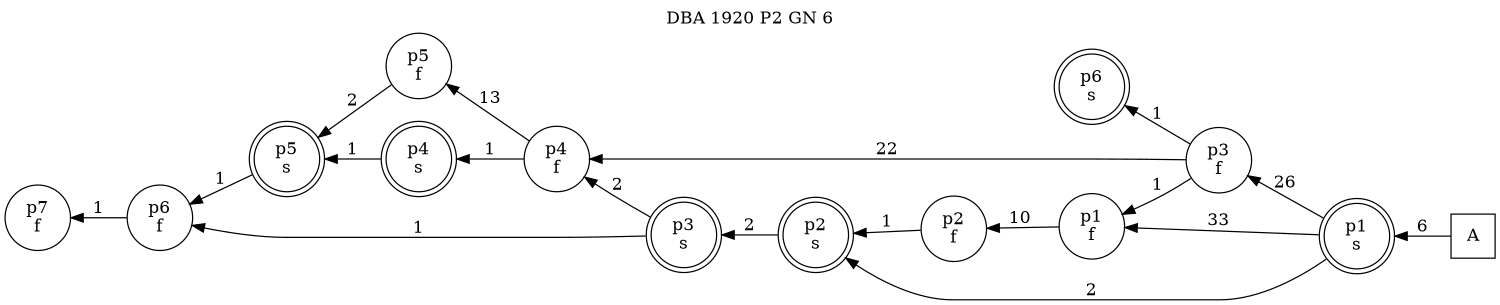 digraph DBA_1920_P2_GN_6_GOOD {
labelloc="tl"
label= " DBA 1920 P2 GN 6 "
rankdir="RL";
graph [ size=" 10 , 10 !"]

"A" [shape="square" label="A"]
"p1_s" [shape="doublecircle" label="p1
s"]
"p1_f" [shape="circle" label="p1
f"]
"p2_f" [shape="circle" label="p2
f"]
"p3_f" [shape="circle" label="p3
f"]
"p2_s" [shape="doublecircle" label="p2
s"]
"p4_f" [shape="circle" label="p4
f"]
"p5_f" [shape="circle" label="p5
f"]
"p5_s" [shape="doublecircle" label="p5
s"]
"p3_s" [shape="doublecircle" label="p3
s"]
"p6_f" [shape="circle" label="p6
f"]
"p7_f" [shape="circle" label="p7
f"]
"p4_s" [shape="doublecircle" label="p4
s"]
"p6_s" [shape="doublecircle" label="p6
s"]
"A" -> "p1_s" [ label=6]
"p1_s" -> "p1_f" [ label=33]
"p1_s" -> "p3_f" [ label=26]
"p1_s" -> "p2_s" [ label=2]
"p1_f" -> "p2_f" [ label=10]
"p2_f" -> "p2_s" [ label=1]
"p3_f" -> "p1_f" [ label=1]
"p3_f" -> "p4_f" [ label=22]
"p3_f" -> "p6_s" [ label=1]
"p2_s" -> "p3_s" [ label=2]
"p4_f" -> "p5_f" [ label=13]
"p4_f" -> "p4_s" [ label=1]
"p5_f" -> "p5_s" [ label=2]
"p5_s" -> "p6_f" [ label=1]
"p3_s" -> "p4_f" [ label=2]
"p3_s" -> "p6_f" [ label=1]
"p6_f" -> "p7_f" [ label=1]
"p4_s" -> "p5_s" [ label=1]
}
